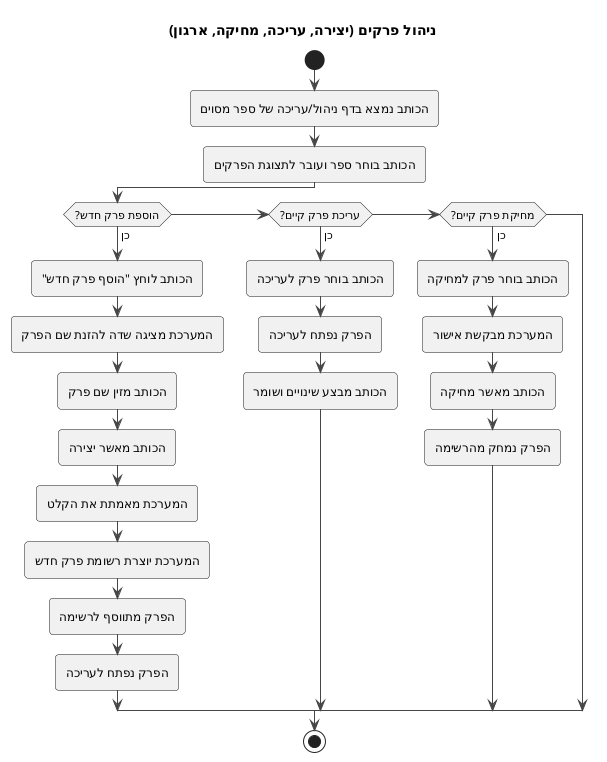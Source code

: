 @startuml
!theme vibrant

title ניהול פרקים (יצירה, עריכה, מחיקה, ארגון)

start
:הכותב נמצא בדף ניהול/עריכה של ספר מסוים;
:הכותב בוחר ספר ועובר לתצוגת הפרקים;

if (הוספת פרק חדש?) then (כן)
    :הכותב לוחץ "הוסף פרק חדש";
    :המערכת מציגה שדה להזנת שם הפרק;
    :הכותב מזין שם פרק;
    :הכותב מאשר יצירה;
    :המערכת מאמתת את הקלט;
    :המערכת יוצרת רשומת פרק חדש;
    :הפרק מתווסף לרשימה;
    :הפרק נפתח לעריכה;
else if (עריכת פרק קיים?) then (כן)
    :הכותב בוחר פרק לעריכה;
    :הפרק נפתח לעריכה;
    :הכותב מבצע שינויים ושומר;
else if (מחיקת פרק קיים?) then (כן)
    :הכותב בוחר פרק למחיקה;
    :המערכת מבקשת אישור;
    :הכותב מאשר מחיקה;
    :הפרק נמחק מהרשימה;
endif

stop
@enduml
